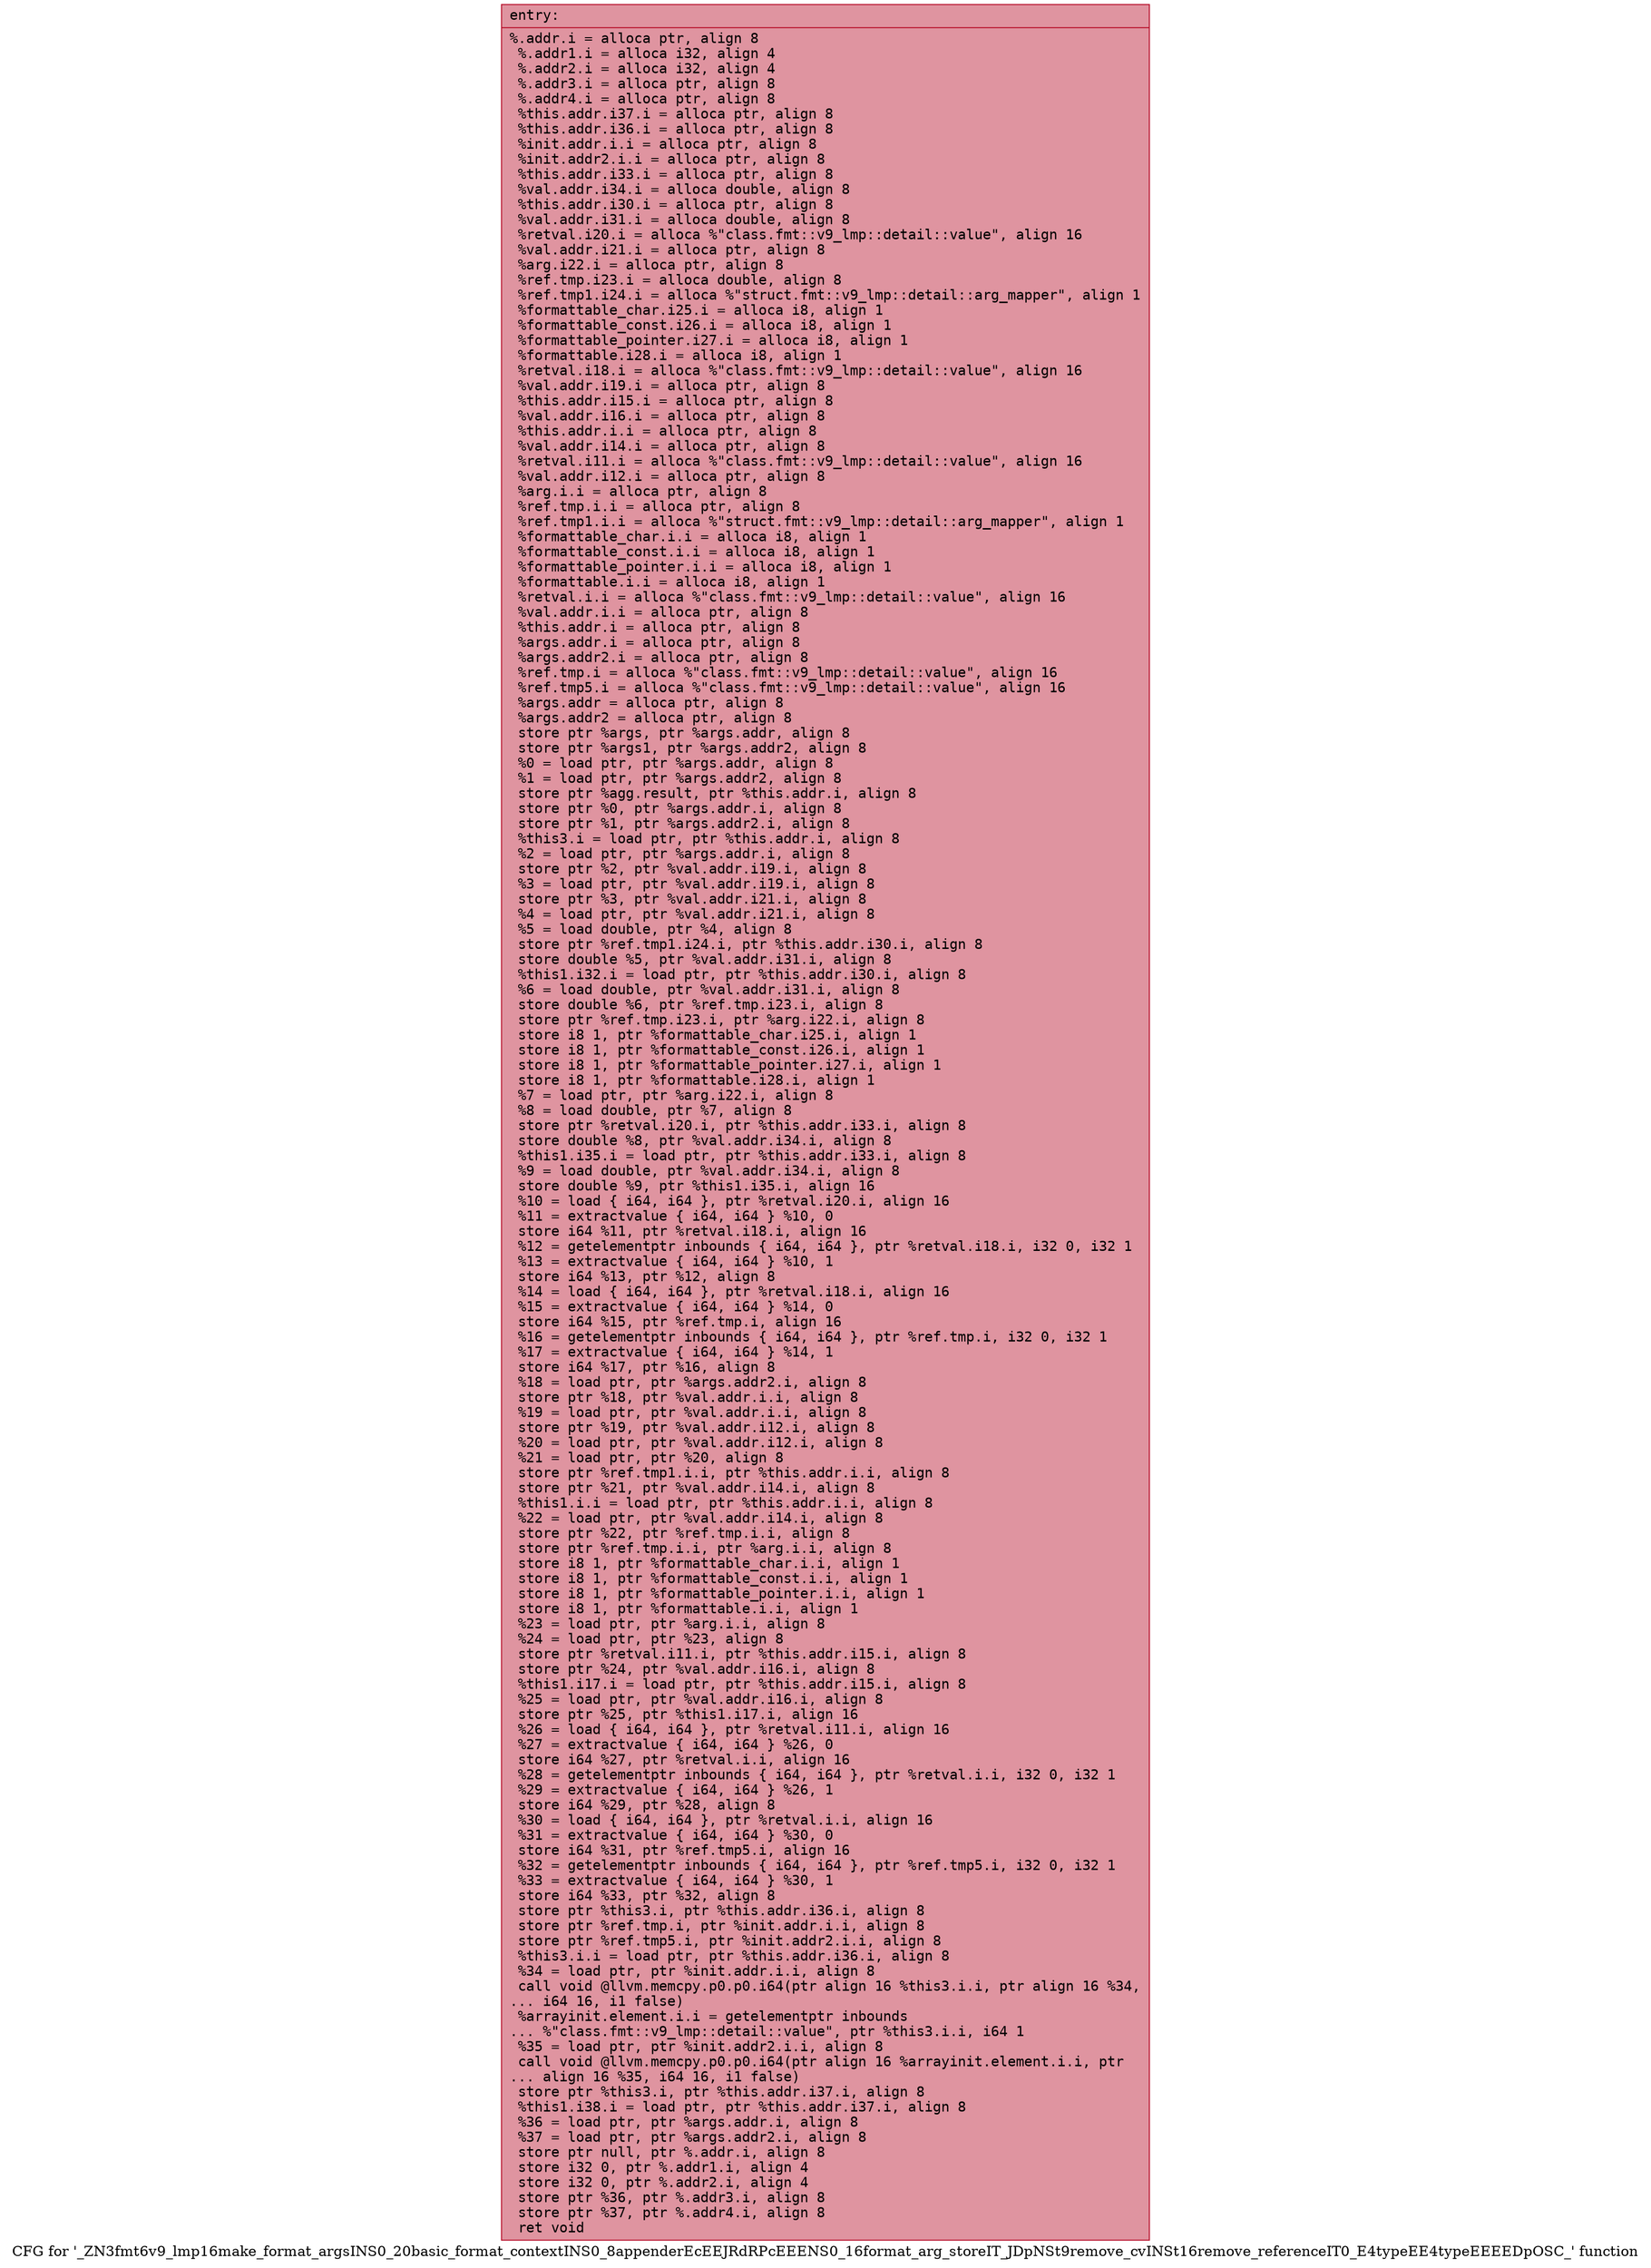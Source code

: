 digraph "CFG for '_ZN3fmt6v9_lmp16make_format_argsINS0_20basic_format_contextINS0_8appenderEcEEJRdRPcEEENS0_16format_arg_storeIT_JDpNSt9remove_cvINSt16remove_referenceIT0_E4typeEE4typeEEEEDpOSC_' function" {
	label="CFG for '_ZN3fmt6v9_lmp16make_format_argsINS0_20basic_format_contextINS0_8appenderEcEEJRdRPcEEENS0_16format_arg_storeIT_JDpNSt9remove_cvINSt16remove_referenceIT0_E4typeEE4typeEEEEDpOSC_' function";

	Node0x55eeb4b94cb0 [shape=record,color="#b70d28ff", style=filled, fillcolor="#b70d2870" fontname="Courier",label="{entry:\l|  %.addr.i = alloca ptr, align 8\l  %.addr1.i = alloca i32, align 4\l  %.addr2.i = alloca i32, align 4\l  %.addr3.i = alloca ptr, align 8\l  %.addr4.i = alloca ptr, align 8\l  %this.addr.i37.i = alloca ptr, align 8\l  %this.addr.i36.i = alloca ptr, align 8\l  %init.addr.i.i = alloca ptr, align 8\l  %init.addr2.i.i = alloca ptr, align 8\l  %this.addr.i33.i = alloca ptr, align 8\l  %val.addr.i34.i = alloca double, align 8\l  %this.addr.i30.i = alloca ptr, align 8\l  %val.addr.i31.i = alloca double, align 8\l  %retval.i20.i = alloca %\"class.fmt::v9_lmp::detail::value\", align 16\l  %val.addr.i21.i = alloca ptr, align 8\l  %arg.i22.i = alloca ptr, align 8\l  %ref.tmp.i23.i = alloca double, align 8\l  %ref.tmp1.i24.i = alloca %\"struct.fmt::v9_lmp::detail::arg_mapper\", align 1\l  %formattable_char.i25.i = alloca i8, align 1\l  %formattable_const.i26.i = alloca i8, align 1\l  %formattable_pointer.i27.i = alloca i8, align 1\l  %formattable.i28.i = alloca i8, align 1\l  %retval.i18.i = alloca %\"class.fmt::v9_lmp::detail::value\", align 16\l  %val.addr.i19.i = alloca ptr, align 8\l  %this.addr.i15.i = alloca ptr, align 8\l  %val.addr.i16.i = alloca ptr, align 8\l  %this.addr.i.i = alloca ptr, align 8\l  %val.addr.i14.i = alloca ptr, align 8\l  %retval.i11.i = alloca %\"class.fmt::v9_lmp::detail::value\", align 16\l  %val.addr.i12.i = alloca ptr, align 8\l  %arg.i.i = alloca ptr, align 8\l  %ref.tmp.i.i = alloca ptr, align 8\l  %ref.tmp1.i.i = alloca %\"struct.fmt::v9_lmp::detail::arg_mapper\", align 1\l  %formattable_char.i.i = alloca i8, align 1\l  %formattable_const.i.i = alloca i8, align 1\l  %formattable_pointer.i.i = alloca i8, align 1\l  %formattable.i.i = alloca i8, align 1\l  %retval.i.i = alloca %\"class.fmt::v9_lmp::detail::value\", align 16\l  %val.addr.i.i = alloca ptr, align 8\l  %this.addr.i = alloca ptr, align 8\l  %args.addr.i = alloca ptr, align 8\l  %args.addr2.i = alloca ptr, align 8\l  %ref.tmp.i = alloca %\"class.fmt::v9_lmp::detail::value\", align 16\l  %ref.tmp5.i = alloca %\"class.fmt::v9_lmp::detail::value\", align 16\l  %args.addr = alloca ptr, align 8\l  %args.addr2 = alloca ptr, align 8\l  store ptr %args, ptr %args.addr, align 8\l  store ptr %args1, ptr %args.addr2, align 8\l  %0 = load ptr, ptr %args.addr, align 8\l  %1 = load ptr, ptr %args.addr2, align 8\l  store ptr %agg.result, ptr %this.addr.i, align 8\l  store ptr %0, ptr %args.addr.i, align 8\l  store ptr %1, ptr %args.addr2.i, align 8\l  %this3.i = load ptr, ptr %this.addr.i, align 8\l  %2 = load ptr, ptr %args.addr.i, align 8\l  store ptr %2, ptr %val.addr.i19.i, align 8\l  %3 = load ptr, ptr %val.addr.i19.i, align 8\l  store ptr %3, ptr %val.addr.i21.i, align 8\l  %4 = load ptr, ptr %val.addr.i21.i, align 8\l  %5 = load double, ptr %4, align 8\l  store ptr %ref.tmp1.i24.i, ptr %this.addr.i30.i, align 8\l  store double %5, ptr %val.addr.i31.i, align 8\l  %this1.i32.i = load ptr, ptr %this.addr.i30.i, align 8\l  %6 = load double, ptr %val.addr.i31.i, align 8\l  store double %6, ptr %ref.tmp.i23.i, align 8\l  store ptr %ref.tmp.i23.i, ptr %arg.i22.i, align 8\l  store i8 1, ptr %formattable_char.i25.i, align 1\l  store i8 1, ptr %formattable_const.i26.i, align 1\l  store i8 1, ptr %formattable_pointer.i27.i, align 1\l  store i8 1, ptr %formattable.i28.i, align 1\l  %7 = load ptr, ptr %arg.i22.i, align 8\l  %8 = load double, ptr %7, align 8\l  store ptr %retval.i20.i, ptr %this.addr.i33.i, align 8\l  store double %8, ptr %val.addr.i34.i, align 8\l  %this1.i35.i = load ptr, ptr %this.addr.i33.i, align 8\l  %9 = load double, ptr %val.addr.i34.i, align 8\l  store double %9, ptr %this1.i35.i, align 16\l  %10 = load \{ i64, i64 \}, ptr %retval.i20.i, align 16\l  %11 = extractvalue \{ i64, i64 \} %10, 0\l  store i64 %11, ptr %retval.i18.i, align 16\l  %12 = getelementptr inbounds \{ i64, i64 \}, ptr %retval.i18.i, i32 0, i32 1\l  %13 = extractvalue \{ i64, i64 \} %10, 1\l  store i64 %13, ptr %12, align 8\l  %14 = load \{ i64, i64 \}, ptr %retval.i18.i, align 16\l  %15 = extractvalue \{ i64, i64 \} %14, 0\l  store i64 %15, ptr %ref.tmp.i, align 16\l  %16 = getelementptr inbounds \{ i64, i64 \}, ptr %ref.tmp.i, i32 0, i32 1\l  %17 = extractvalue \{ i64, i64 \} %14, 1\l  store i64 %17, ptr %16, align 8\l  %18 = load ptr, ptr %args.addr2.i, align 8\l  store ptr %18, ptr %val.addr.i.i, align 8\l  %19 = load ptr, ptr %val.addr.i.i, align 8\l  store ptr %19, ptr %val.addr.i12.i, align 8\l  %20 = load ptr, ptr %val.addr.i12.i, align 8\l  %21 = load ptr, ptr %20, align 8\l  store ptr %ref.tmp1.i.i, ptr %this.addr.i.i, align 8\l  store ptr %21, ptr %val.addr.i14.i, align 8\l  %this1.i.i = load ptr, ptr %this.addr.i.i, align 8\l  %22 = load ptr, ptr %val.addr.i14.i, align 8\l  store ptr %22, ptr %ref.tmp.i.i, align 8\l  store ptr %ref.tmp.i.i, ptr %arg.i.i, align 8\l  store i8 1, ptr %formattable_char.i.i, align 1\l  store i8 1, ptr %formattable_const.i.i, align 1\l  store i8 1, ptr %formattable_pointer.i.i, align 1\l  store i8 1, ptr %formattable.i.i, align 1\l  %23 = load ptr, ptr %arg.i.i, align 8\l  %24 = load ptr, ptr %23, align 8\l  store ptr %retval.i11.i, ptr %this.addr.i15.i, align 8\l  store ptr %24, ptr %val.addr.i16.i, align 8\l  %this1.i17.i = load ptr, ptr %this.addr.i15.i, align 8\l  %25 = load ptr, ptr %val.addr.i16.i, align 8\l  store ptr %25, ptr %this1.i17.i, align 16\l  %26 = load \{ i64, i64 \}, ptr %retval.i11.i, align 16\l  %27 = extractvalue \{ i64, i64 \} %26, 0\l  store i64 %27, ptr %retval.i.i, align 16\l  %28 = getelementptr inbounds \{ i64, i64 \}, ptr %retval.i.i, i32 0, i32 1\l  %29 = extractvalue \{ i64, i64 \} %26, 1\l  store i64 %29, ptr %28, align 8\l  %30 = load \{ i64, i64 \}, ptr %retval.i.i, align 16\l  %31 = extractvalue \{ i64, i64 \} %30, 0\l  store i64 %31, ptr %ref.tmp5.i, align 16\l  %32 = getelementptr inbounds \{ i64, i64 \}, ptr %ref.tmp5.i, i32 0, i32 1\l  %33 = extractvalue \{ i64, i64 \} %30, 1\l  store i64 %33, ptr %32, align 8\l  store ptr %this3.i, ptr %this.addr.i36.i, align 8\l  store ptr %ref.tmp.i, ptr %init.addr.i.i, align 8\l  store ptr %ref.tmp5.i, ptr %init.addr2.i.i, align 8\l  %this3.i.i = load ptr, ptr %this.addr.i36.i, align 8\l  %34 = load ptr, ptr %init.addr.i.i, align 8\l  call void @llvm.memcpy.p0.p0.i64(ptr align 16 %this3.i.i, ptr align 16 %34,\l... i64 16, i1 false)\l  %arrayinit.element.i.i = getelementptr inbounds\l... %\"class.fmt::v9_lmp::detail::value\", ptr %this3.i.i, i64 1\l  %35 = load ptr, ptr %init.addr2.i.i, align 8\l  call void @llvm.memcpy.p0.p0.i64(ptr align 16 %arrayinit.element.i.i, ptr\l... align 16 %35, i64 16, i1 false)\l  store ptr %this3.i, ptr %this.addr.i37.i, align 8\l  %this1.i38.i = load ptr, ptr %this.addr.i37.i, align 8\l  %36 = load ptr, ptr %args.addr.i, align 8\l  %37 = load ptr, ptr %args.addr2.i, align 8\l  store ptr null, ptr %.addr.i, align 8\l  store i32 0, ptr %.addr1.i, align 4\l  store i32 0, ptr %.addr2.i, align 4\l  store ptr %36, ptr %.addr3.i, align 8\l  store ptr %37, ptr %.addr4.i, align 8\l  ret void\l}"];
}
